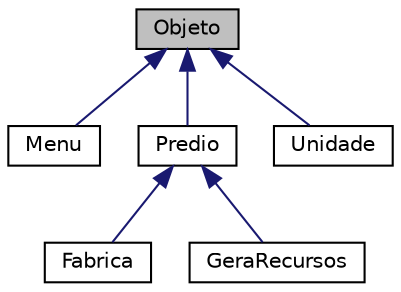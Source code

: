 digraph "Objeto"
{
  edge [fontname="Helvetica",fontsize="10",labelfontname="Helvetica",labelfontsize="10"];
  node [fontname="Helvetica",fontsize="10",shape=record];
  Node1 [label="Objeto",height=0.2,width=0.4,color="black", fillcolor="grey75", style="filled", fontcolor="black"];
  Node1 -> Node2 [dir="back",color="midnightblue",fontsize="10",style="solid"];
  Node2 [label="Menu",height=0.2,width=0.4,color="black", fillcolor="white", style="filled",URL="$classMenu.html"];
  Node1 -> Node3 [dir="back",color="midnightblue",fontsize="10",style="solid"];
  Node3 [label="Predio",height=0.2,width=0.4,color="black", fillcolor="white", style="filled",URL="$classPredio.html"];
  Node3 -> Node4 [dir="back",color="midnightblue",fontsize="10",style="solid"];
  Node4 [label="Fabrica",height=0.2,width=0.4,color="black", fillcolor="white", style="filled",URL="$classFabrica.html"];
  Node3 -> Node5 [dir="back",color="midnightblue",fontsize="10",style="solid"];
  Node5 [label="GeraRecursos",height=0.2,width=0.4,color="black", fillcolor="white", style="filled",URL="$classGeraRecursos.html"];
  Node1 -> Node6 [dir="back",color="midnightblue",fontsize="10",style="solid"];
  Node6 [label="Unidade",height=0.2,width=0.4,color="black", fillcolor="white", style="filled",URL="$classUnidade.html"];
}
